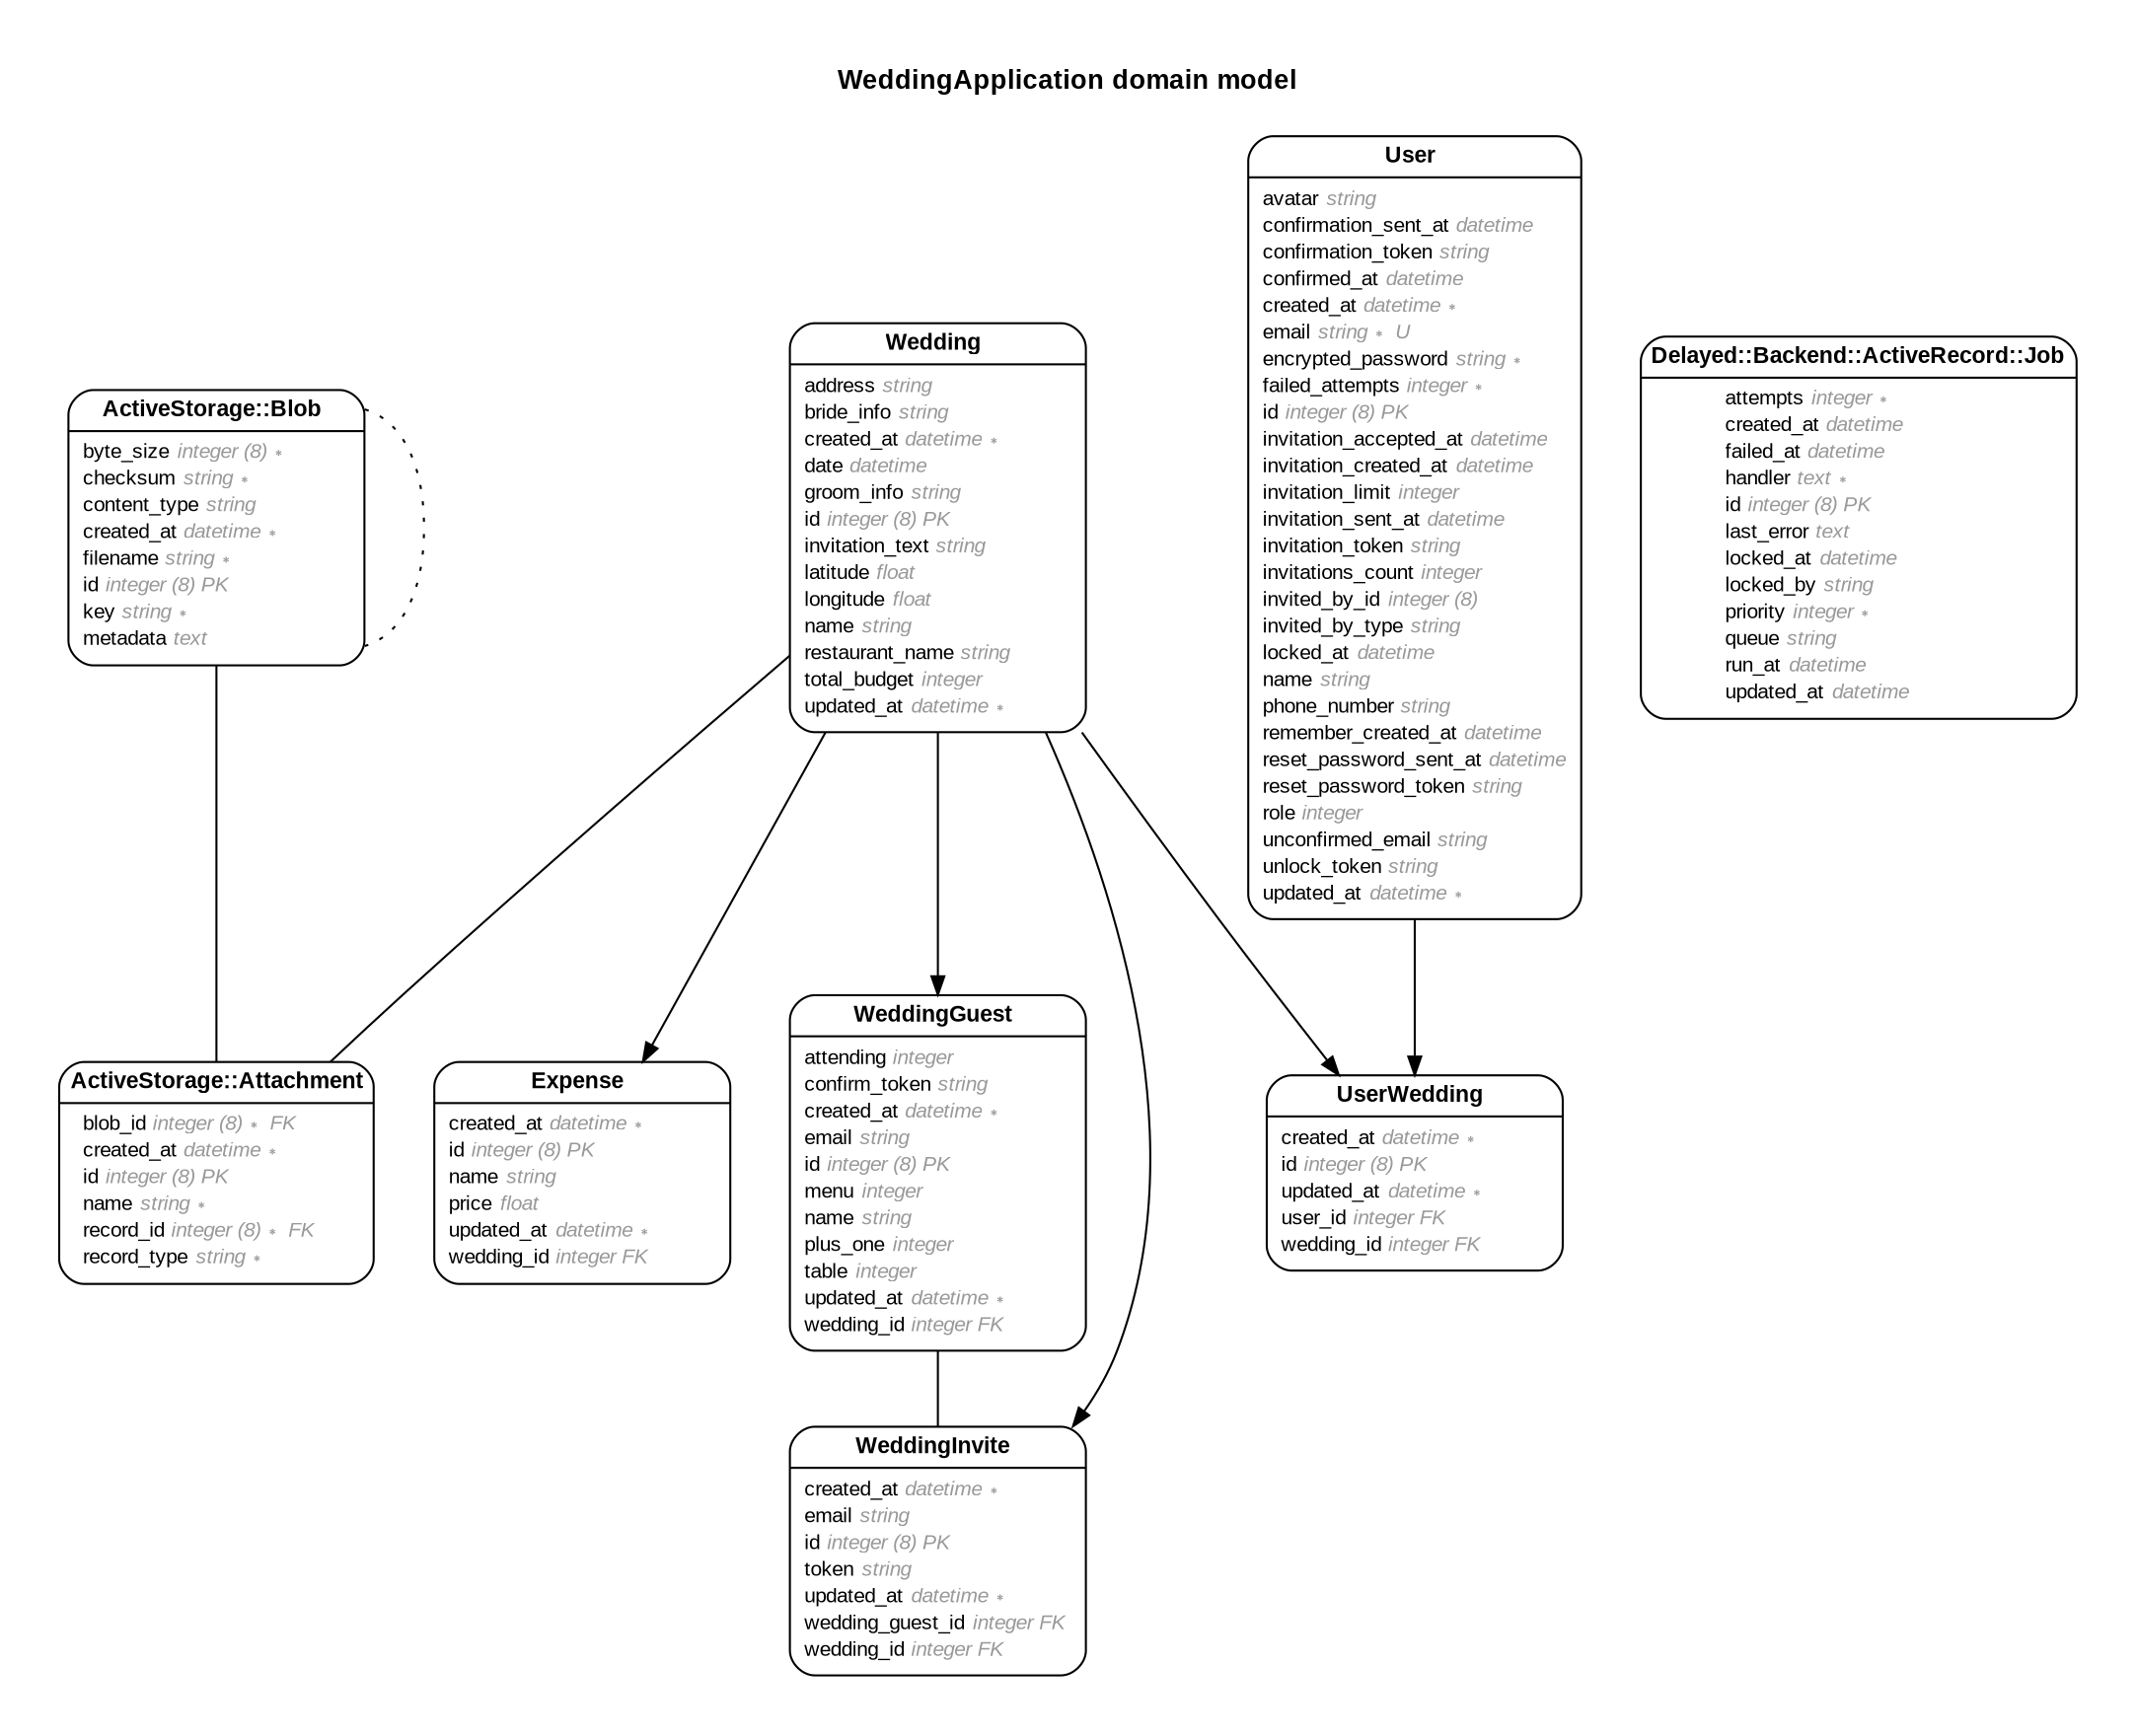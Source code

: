 digraph WeddingApplication {
rankdir = "LR";
ranksep = "0.5";
nodesep = "0.4";
pad = "0.4,0.4";
margin = "0,0";
concentrate = "true";
labelloc = "t";
fontsize = "13";
fontname = "Arial Bold";
splines = "spline";
node[ shape  =  "Mrecord" , fontsize  =  "10" , fontname  =  "Arial" , margin  =  "0.07,0.05" , penwidth  =  "1.0"];
edge[ fontname  =  "Arial" , fontsize  =  "7" , dir  =  "both" , arrowsize  =  "0.9" , penwidth  =  "1.0" , labelangle  =  "32" , labeldistance  =  "1.8"];
rankdir = "TB";
label = "WeddingApplication domain model\n\n";
"m_ActiveStorage::Attachment" [label = <{<table border="0" align="center" cellspacing="0.5" cellpadding="0" width="134">
  <tr><td align="center" valign="bottom" width="130"><font face="Arial Bold" point-size="11">ActiveStorage::Attachment</font></td></tr>
</table>
|
<table border="0" align="left" cellspacing="2" cellpadding="0" width="134">
  <tr><td align="left" width="130" port="blob_id">blob_id <font face="Arial Italic" color="grey60">integer (8) ∗ FK</font></td></tr>
  <tr><td align="left" width="130" port="created_at">created_at <font face="Arial Italic" color="grey60">datetime ∗</font></td></tr>
  <tr><td align="left" width="130" port="id">id <font face="Arial Italic" color="grey60">integer (8) PK</font></td></tr>
  <tr><td align="left" width="130" port="name">name <font face="Arial Italic" color="grey60">string ∗</font></td></tr>
  <tr><td align="left" width="130" port="record_id">record_id <font face="Arial Italic" color="grey60">integer (8) ∗ FK</font></td></tr>
  <tr><td align="left" width="130" port="record_type">record_type <font face="Arial Italic" color="grey60">string ∗</font></td></tr>
</table>
}>];
"m_ActiveStorage::Blob" [label = <{<table border="0" align="center" cellspacing="0.5" cellpadding="0" width="134">
  <tr><td align="center" valign="bottom" width="130"><font face="Arial Bold" point-size="11">ActiveStorage::Blob</font></td></tr>
</table>
|
<table border="0" align="left" cellspacing="2" cellpadding="0" width="134">
  <tr><td align="left" width="130" port="byte_size">byte_size <font face="Arial Italic" color="grey60">integer (8) ∗</font></td></tr>
  <tr><td align="left" width="130" port="checksum">checksum <font face="Arial Italic" color="grey60">string ∗</font></td></tr>
  <tr><td align="left" width="130" port="content_type">content_type <font face="Arial Italic" color="grey60">string</font></td></tr>
  <tr><td align="left" width="130" port="created_at">created_at <font face="Arial Italic" color="grey60">datetime ∗</font></td></tr>
  <tr><td align="left" width="130" port="filename">filename <font face="Arial Italic" color="grey60">string ∗</font></td></tr>
  <tr><td align="left" width="130" port="id">id <font face="Arial Italic" color="grey60">integer (8) PK</font></td></tr>
  <tr><td align="left" width="130" port="key">key <font face="Arial Italic" color="grey60">string ∗</font></td></tr>
  <tr><td align="left" width="130" port="metadata">metadata <font face="Arial Italic" color="grey60">text</font></td></tr>
</table>
}>];
"m_Delayed::Backend::ActiveRecord::Job" [label = <{<table border="0" align="center" cellspacing="0.5" cellpadding="0" width="134">
  <tr><td align="center" valign="bottom" width="130"><font face="Arial Bold" point-size="11">Delayed::Backend::ActiveRecord::Job</font></td></tr>
</table>
|
<table border="0" align="left" cellspacing="2" cellpadding="0" width="134">
  <tr><td align="left" width="130" port="attempts">attempts <font face="Arial Italic" color="grey60">integer ∗</font></td></tr>
  <tr><td align="left" width="130" port="created_at">created_at <font face="Arial Italic" color="grey60">datetime</font></td></tr>
  <tr><td align="left" width="130" port="failed_at">failed_at <font face="Arial Italic" color="grey60">datetime</font></td></tr>
  <tr><td align="left" width="130" port="handler">handler <font face="Arial Italic" color="grey60">text ∗</font></td></tr>
  <tr><td align="left" width="130" port="id">id <font face="Arial Italic" color="grey60">integer (8) PK</font></td></tr>
  <tr><td align="left" width="130" port="last_error">last_error <font face="Arial Italic" color="grey60">text</font></td></tr>
  <tr><td align="left" width="130" port="locked_at">locked_at <font face="Arial Italic" color="grey60">datetime</font></td></tr>
  <tr><td align="left" width="130" port="locked_by">locked_by <font face="Arial Italic" color="grey60">string</font></td></tr>
  <tr><td align="left" width="130" port="priority">priority <font face="Arial Italic" color="grey60">integer ∗</font></td></tr>
  <tr><td align="left" width="130" port="queue">queue <font face="Arial Italic" color="grey60">string</font></td></tr>
  <tr><td align="left" width="130" port="run_at">run_at <font face="Arial Italic" color="grey60">datetime</font></td></tr>
  <tr><td align="left" width="130" port="updated_at">updated_at <font face="Arial Italic" color="grey60">datetime</font></td></tr>
</table>
}>];
m_Expense [label = <{<table border="0" align="center" cellspacing="0.5" cellpadding="0" width="134">
  <tr><td align="center" valign="bottom" width="130"><font face="Arial Bold" point-size="11">Expense</font></td></tr>
</table>
|
<table border="0" align="left" cellspacing="2" cellpadding="0" width="134">
  <tr><td align="left" width="130" port="created_at">created_at <font face="Arial Italic" color="grey60">datetime ∗</font></td></tr>
  <tr><td align="left" width="130" port="id">id <font face="Arial Italic" color="grey60">integer (8) PK</font></td></tr>
  <tr><td align="left" width="130" port="name">name <font face="Arial Italic" color="grey60">string</font></td></tr>
  <tr><td align="left" width="130" port="price">price <font face="Arial Italic" color="grey60">float</font></td></tr>
  <tr><td align="left" width="130" port="updated_at">updated_at <font face="Arial Italic" color="grey60">datetime ∗</font></td></tr>
  <tr><td align="left" width="130" port="wedding_id">wedding_id <font face="Arial Italic" color="grey60">integer FK</font></td></tr>
</table>
}>];
m_User [label = <{<table border="0" align="center" cellspacing="0.5" cellpadding="0" width="134">
  <tr><td align="center" valign="bottom" width="130"><font face="Arial Bold" point-size="11">User</font></td></tr>
</table>
|
<table border="0" align="left" cellspacing="2" cellpadding="0" width="134">
  <tr><td align="left" width="130" port="avatar">avatar <font face="Arial Italic" color="grey60">string</font></td></tr>
  <tr><td align="left" width="130" port="confirmation_sent_at">confirmation_sent_at <font face="Arial Italic" color="grey60">datetime</font></td></tr>
  <tr><td align="left" width="130" port="confirmation_token">confirmation_token <font face="Arial Italic" color="grey60">string</font></td></tr>
  <tr><td align="left" width="130" port="confirmed_at">confirmed_at <font face="Arial Italic" color="grey60">datetime</font></td></tr>
  <tr><td align="left" width="130" port="created_at">created_at <font face="Arial Italic" color="grey60">datetime ∗</font></td></tr>
  <tr><td align="left" width="130" port="email">email <font face="Arial Italic" color="grey60">string ∗ U</font></td></tr>
  <tr><td align="left" width="130" port="encrypted_password">encrypted_password <font face="Arial Italic" color="grey60">string ∗</font></td></tr>
  <tr><td align="left" width="130" port="failed_attempts">failed_attempts <font face="Arial Italic" color="grey60">integer ∗</font></td></tr>
  <tr><td align="left" width="130" port="id">id <font face="Arial Italic" color="grey60">integer (8) PK</font></td></tr>
  <tr><td align="left" width="130" port="invitation_accepted_at">invitation_accepted_at <font face="Arial Italic" color="grey60">datetime</font></td></tr>
  <tr><td align="left" width="130" port="invitation_created_at">invitation_created_at <font face="Arial Italic" color="grey60">datetime</font></td></tr>
  <tr><td align="left" width="130" port="invitation_limit">invitation_limit <font face="Arial Italic" color="grey60">integer</font></td></tr>
  <tr><td align="left" width="130" port="invitation_sent_at">invitation_sent_at <font face="Arial Italic" color="grey60">datetime</font></td></tr>
  <tr><td align="left" width="130" port="invitation_token">invitation_token <font face="Arial Italic" color="grey60">string</font></td></tr>
  <tr><td align="left" width="130" port="invitations_count">invitations_count <font face="Arial Italic" color="grey60">integer</font></td></tr>
  <tr><td align="left" width="130" port="invited_by_id">invited_by_id <font face="Arial Italic" color="grey60">integer (8)</font></td></tr>
  <tr><td align="left" width="130" port="invited_by_type">invited_by_type <font face="Arial Italic" color="grey60">string</font></td></tr>
  <tr><td align="left" width="130" port="locked_at">locked_at <font face="Arial Italic" color="grey60">datetime</font></td></tr>
  <tr><td align="left" width="130" port="name">name <font face="Arial Italic" color="grey60">string</font></td></tr>
  <tr><td align="left" width="130" port="phone_number">phone_number <font face="Arial Italic" color="grey60">string</font></td></tr>
  <tr><td align="left" width="130" port="remember_created_at">remember_created_at <font face="Arial Italic" color="grey60">datetime</font></td></tr>
  <tr><td align="left" width="130" port="reset_password_sent_at">reset_password_sent_at <font face="Arial Italic" color="grey60">datetime</font></td></tr>
  <tr><td align="left" width="130" port="reset_password_token">reset_password_token <font face="Arial Italic" color="grey60">string</font></td></tr>
  <tr><td align="left" width="130" port="role">role <font face="Arial Italic" color="grey60">integer</font></td></tr>
  <tr><td align="left" width="130" port="unconfirmed_email">unconfirmed_email <font face="Arial Italic" color="grey60">string</font></td></tr>
  <tr><td align="left" width="130" port="unlock_token">unlock_token <font face="Arial Italic" color="grey60">string</font></td></tr>
  <tr><td align="left" width="130" port="updated_at">updated_at <font face="Arial Italic" color="grey60">datetime ∗</font></td></tr>
</table>
}>];
m_UserWedding [label = <{<table border="0" align="center" cellspacing="0.5" cellpadding="0" width="134">
  <tr><td align="center" valign="bottom" width="130"><font face="Arial Bold" point-size="11">UserWedding</font></td></tr>
</table>
|
<table border="0" align="left" cellspacing="2" cellpadding="0" width="134">
  <tr><td align="left" width="130" port="created_at">created_at <font face="Arial Italic" color="grey60">datetime ∗</font></td></tr>
  <tr><td align="left" width="130" port="id">id <font face="Arial Italic" color="grey60">integer (8) PK</font></td></tr>
  <tr><td align="left" width="130" port="updated_at">updated_at <font face="Arial Italic" color="grey60">datetime ∗</font></td></tr>
  <tr><td align="left" width="130" port="user_id">user_id <font face="Arial Italic" color="grey60">integer FK</font></td></tr>
  <tr><td align="left" width="130" port="wedding_id">wedding_id <font face="Arial Italic" color="grey60">integer FK</font></td></tr>
</table>
}>];
m_Wedding [label = <{<table border="0" align="center" cellspacing="0.5" cellpadding="0" width="134">
  <tr><td align="center" valign="bottom" width="130"><font face="Arial Bold" point-size="11">Wedding</font></td></tr>
</table>
|
<table border="0" align="left" cellspacing="2" cellpadding="0" width="134">
  <tr><td align="left" width="130" port="address">address <font face="Arial Italic" color="grey60">string</font></td></tr>
  <tr><td align="left" width="130" port="bride_info">bride_info <font face="Arial Italic" color="grey60">string</font></td></tr>
  <tr><td align="left" width="130" port="created_at">created_at <font face="Arial Italic" color="grey60">datetime ∗</font></td></tr>
  <tr><td align="left" width="130" port="date">date <font face="Arial Italic" color="grey60">datetime</font></td></tr>
  <tr><td align="left" width="130" port="groom_info">groom_info <font face="Arial Italic" color="grey60">string</font></td></tr>
  <tr><td align="left" width="130" port="id">id <font face="Arial Italic" color="grey60">integer (8) PK</font></td></tr>
  <tr><td align="left" width="130" port="invitation_text">invitation_text <font face="Arial Italic" color="grey60">string</font></td></tr>
  <tr><td align="left" width="130" port="latitude">latitude <font face="Arial Italic" color="grey60">float</font></td></tr>
  <tr><td align="left" width="130" port="longitude">longitude <font face="Arial Italic" color="grey60">float</font></td></tr>
  <tr><td align="left" width="130" port="name">name <font face="Arial Italic" color="grey60">string</font></td></tr>
  <tr><td align="left" width="130" port="restaurant_name">restaurant_name <font face="Arial Italic" color="grey60">string</font></td></tr>
  <tr><td align="left" width="130" port="total_budget">total_budget <font face="Arial Italic" color="grey60">integer</font></td></tr>
  <tr><td align="left" width="130" port="updated_at">updated_at <font face="Arial Italic" color="grey60">datetime ∗</font></td></tr>
</table>
}>];
m_WeddingGuest [label = <{<table border="0" align="center" cellspacing="0.5" cellpadding="0" width="134">
  <tr><td align="center" valign="bottom" width="130"><font face="Arial Bold" point-size="11">WeddingGuest</font></td></tr>
</table>
|
<table border="0" align="left" cellspacing="2" cellpadding="0" width="134">
  <tr><td align="left" width="130" port="attending">attending <font face="Arial Italic" color="grey60">integer</font></td></tr>
  <tr><td align="left" width="130" port="confirm_token">confirm_token <font face="Arial Italic" color="grey60">string</font></td></tr>
  <tr><td align="left" width="130" port="created_at">created_at <font face="Arial Italic" color="grey60">datetime ∗</font></td></tr>
  <tr><td align="left" width="130" port="email">email <font face="Arial Italic" color="grey60">string</font></td></tr>
  <tr><td align="left" width="130" port="id">id <font face="Arial Italic" color="grey60">integer (8) PK</font></td></tr>
  <tr><td align="left" width="130" port="menu">menu <font face="Arial Italic" color="grey60">integer</font></td></tr>
  <tr><td align="left" width="130" port="name">name <font face="Arial Italic" color="grey60">string</font></td></tr>
  <tr><td align="left" width="130" port="plus_one">plus_one <font face="Arial Italic" color="grey60">integer</font></td></tr>
  <tr><td align="left" width="130" port="table">table <font face="Arial Italic" color="grey60">integer</font></td></tr>
  <tr><td align="left" width="130" port="updated_at">updated_at <font face="Arial Italic" color="grey60">datetime ∗</font></td></tr>
  <tr><td align="left" width="130" port="wedding_id">wedding_id <font face="Arial Italic" color="grey60">integer FK</font></td></tr>
</table>
}>];
m_WeddingInvite [label = <{<table border="0" align="center" cellspacing="0.5" cellpadding="0" width="134">
  <tr><td align="center" valign="bottom" width="130"><font face="Arial Bold" point-size="11">WeddingInvite</font></td></tr>
</table>
|
<table border="0" align="left" cellspacing="2" cellpadding="0" width="134">
  <tr><td align="left" width="130" port="created_at">created_at <font face="Arial Italic" color="grey60">datetime ∗</font></td></tr>
  <tr><td align="left" width="130" port="email">email <font face="Arial Italic" color="grey60">string</font></td></tr>
  <tr><td align="left" width="130" port="id">id <font face="Arial Italic" color="grey60">integer (8) PK</font></td></tr>
  <tr><td align="left" width="130" port="token">token <font face="Arial Italic" color="grey60">string</font></td></tr>
  <tr><td align="left" width="130" port="updated_at">updated_at <font face="Arial Italic" color="grey60">datetime ∗</font></td></tr>
  <tr><td align="left" width="130" port="wedding_guest_id">wedding_guest_id <font face="Arial Italic" color="grey60">integer FK</font></td></tr>
  <tr><td align="left" width="130" port="wedding_id">wedding_id <font face="Arial Italic" color="grey60">integer FK</font></td></tr>
</table>
}>];
  m_Wedding -> m_WeddingGuest [arrowhead = "normal", arrowtail = "none", weight = "2"];
  m_WeddingGuest -> m_WeddingInvite [arrowhead = "none", arrowtail = "none", weight = "2"];
  m_Wedding -> m_WeddingInvite [arrowhead = "normal", arrowtail = "none", weight = "1"];
  "m_ActiveStorage::Blob" -> "m_ActiveStorage::Attachment" [arrowhead = "none", arrowtail = "none", weight = "1"];
  m_Wedding -> "m_ActiveStorage::Attachment" [arrowhead = "none", arrowtail = "none", weight = "1"];
  "m_ActiveStorage::Blob" -> "m_ActiveStorage::Attachment" [arrowhead = "normal", arrowtail = "none", weight = "2"];
  "m_ActiveStorage::Blob" -> "m_ActiveStorage::Blob" [style = "dotted", arrowhead = "none", arrowtail = "none", weight = "1", constraint = "false"];
  m_User -> m_UserWedding [arrowhead = "normal", arrowtail = "none", weight = "2"];
  m_User -> m_Wedding [style = "dotted", arrowhead = "normal", arrowtail = "none", weight = "2", constraint = "false"];
  m_Wedding -> m_Expense [arrowhead = "normal", arrowtail = "none", weight = "2"];
  m_Wedding -> m_UserWedding [arrowhead = "normal", arrowtail = "none", weight = "2"];
  m_Wedding -> "m_ActiveStorage::Blob" [style = "dotted", arrowhead = "none", arrowtail = "none", weight = "1", constraint = "false"];
}
